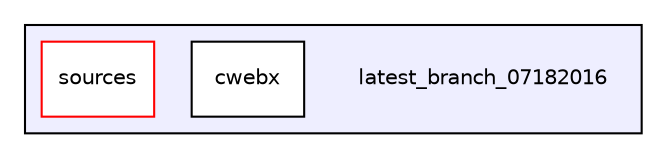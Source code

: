digraph "/home/ran/atlas_project/latest_branch_07182016" {
  compound=true
  node [ fontsize="10", fontname="Helvetica"];
  edge [ labelfontsize="10", labelfontname="Helvetica"];
  subgraph clusterdir_6c3c7928da1cdc197ab3853ddad7be41 {
    graph [ bgcolor="#eeeeff", pencolor="black", label="" URL="dir_6c3c7928da1cdc197ab3853ddad7be41.html"];
    dir_6c3c7928da1cdc197ab3853ddad7be41 [shape=plaintext label="latest_branch_07182016"];
    dir_2386468dca0b76e436654c1f637e340b [shape=box label="cwebx" color="black" fillcolor="white" style="filled" URL="dir_2386468dca0b76e436654c1f637e340b.html"];
    dir_9423311babe90635fab29e5efa88abf4 [shape=box label="sources" color="red" fillcolor="white" style="filled" URL="dir_9423311babe90635fab29e5efa88abf4.html"];
  }
}
